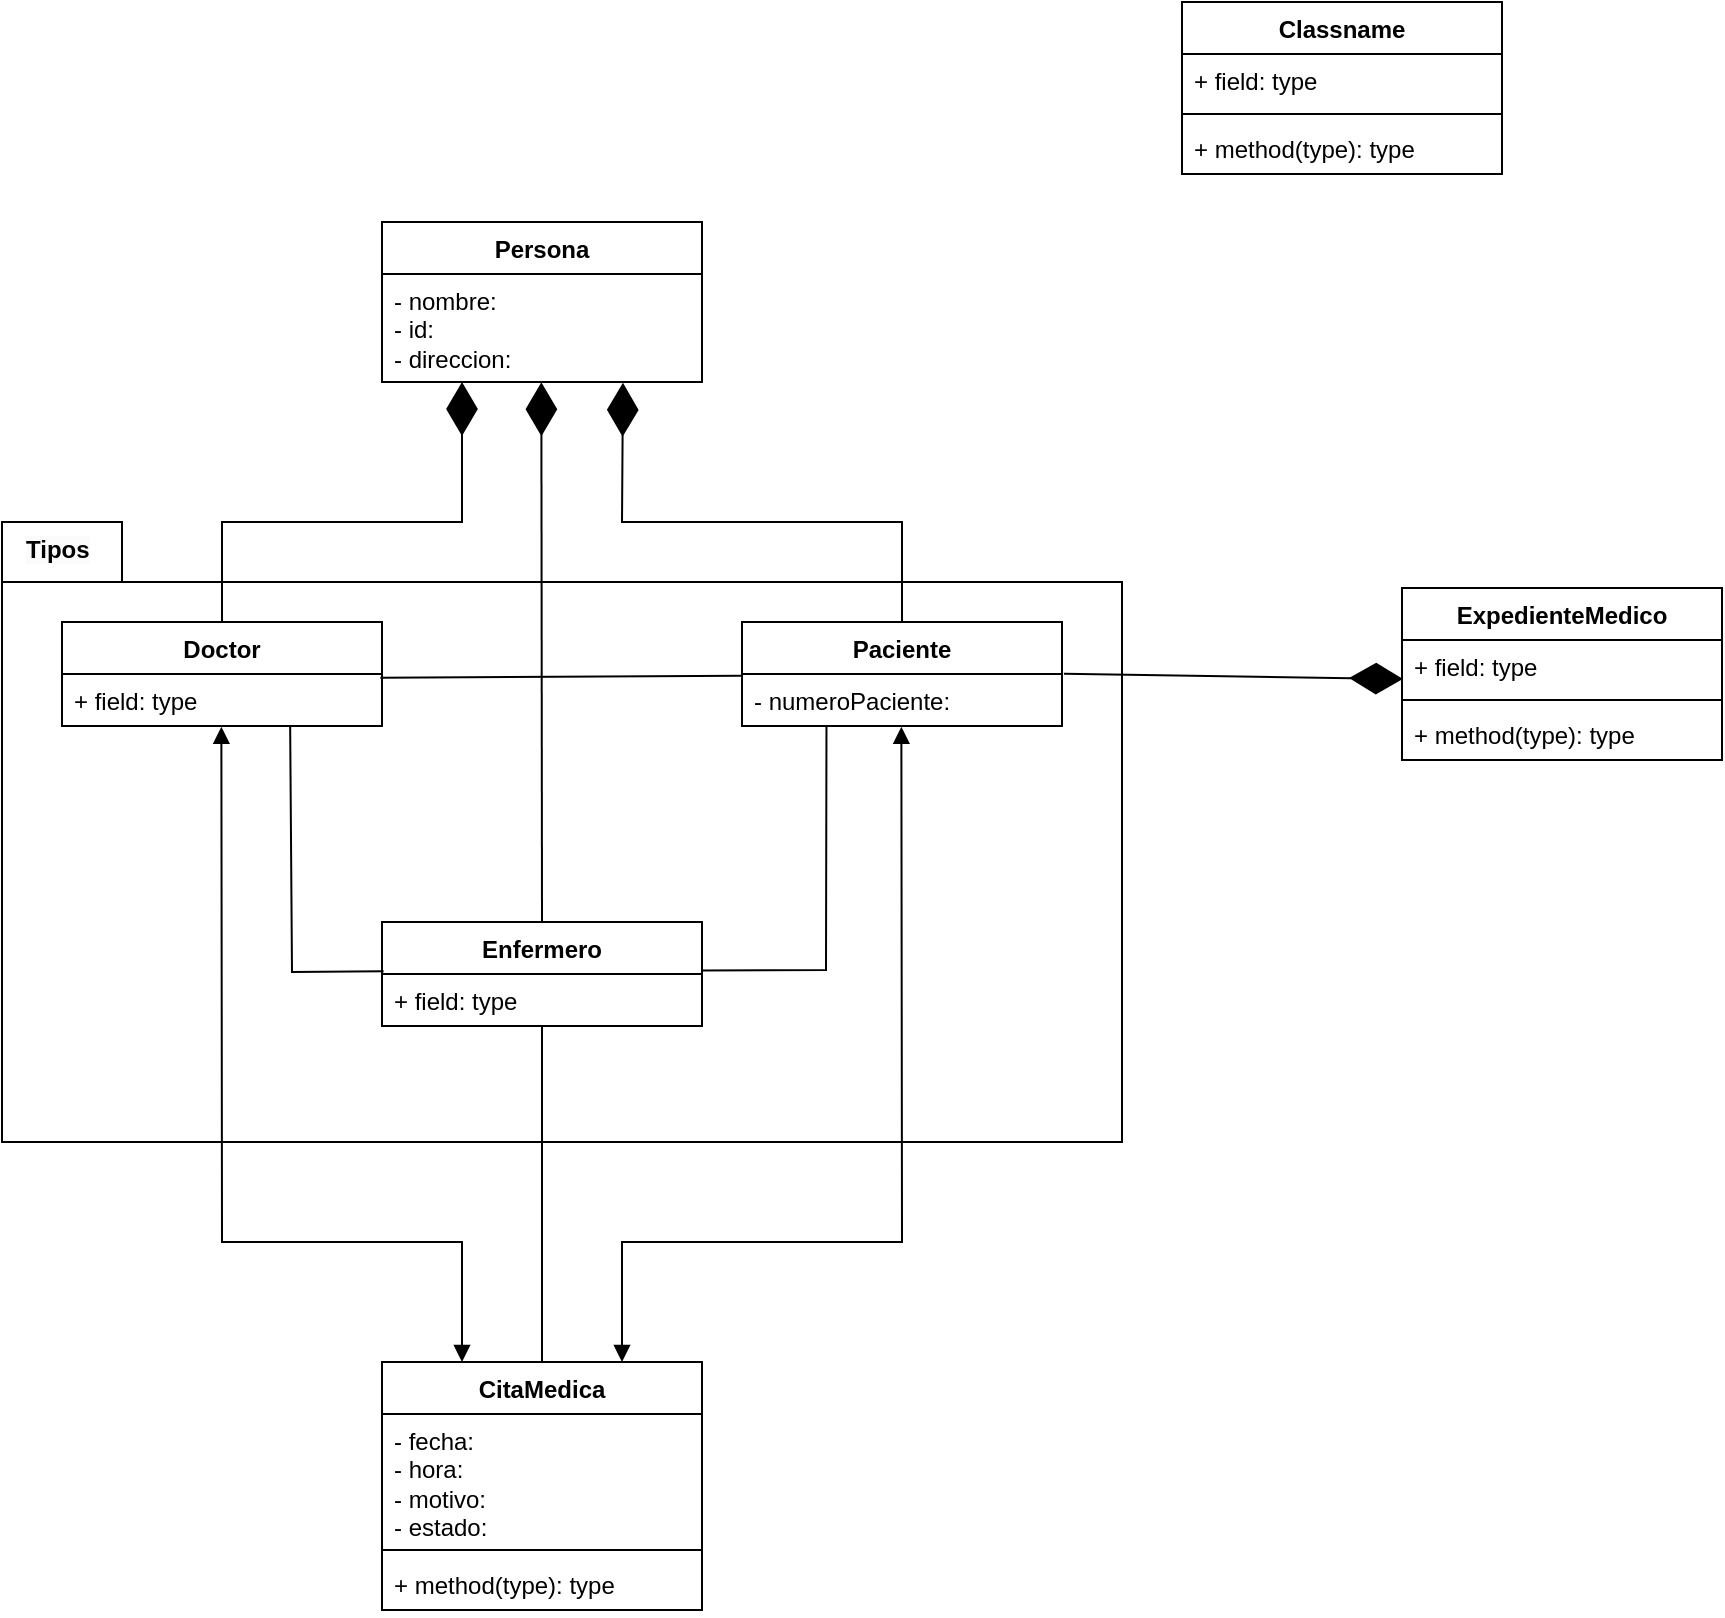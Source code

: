 <mxfile version="24.4.0" type="github">
  <diagram name="Página-1" id="yerM-l9EdVIVFdWMQ-4x">
    <mxGraphModel dx="924" dy="559" grid="1" gridSize="10" guides="1" tooltips="1" connect="1" arrows="1" fold="1" page="1" pageScale="1" pageWidth="827" pageHeight="1169" math="0" shadow="0">
      <root>
        <mxCell id="0" />
        <mxCell id="1" parent="0" />
        <mxCell id="hBw5z4i2427hPrcZ02ir-1" value="" style="shape=folder;fontStyle=1;spacingTop=10;tabWidth=60;tabHeight=30;tabPosition=left;html=1;whiteSpace=wrap;" vertex="1" parent="1">
          <mxGeometry x="30" y="280" width="560" height="310" as="geometry" />
        </mxCell>
        <mxCell id="67KR4b0ADti2KPWM-4B7-1" value="Persona" style="swimlane;fontStyle=1;align=center;verticalAlign=top;childLayout=stackLayout;horizontal=1;startSize=26;horizontalStack=0;resizeParent=1;resizeParentMax=0;resizeLast=0;collapsible=1;marginBottom=0;whiteSpace=wrap;html=1;" parent="1" vertex="1">
          <mxGeometry x="220" y="130" width="160" height="80" as="geometry" />
        </mxCell>
        <mxCell id="67KR4b0ADti2KPWM-4B7-2" value="- nombre:&lt;div&gt;- id:&lt;/div&gt;&lt;div&gt;- direccion:&amp;nbsp;&lt;/div&gt;" style="text;strokeColor=none;fillColor=none;align=left;verticalAlign=top;spacingLeft=4;spacingRight=4;overflow=hidden;rotatable=0;points=[[0,0.5],[1,0.5]];portConstraint=eastwest;whiteSpace=wrap;html=1;" parent="67KR4b0ADti2KPWM-4B7-1" vertex="1">
          <mxGeometry y="26" width="160" height="54" as="geometry" />
        </mxCell>
        <mxCell id="67KR4b0ADti2KPWM-4B7-5" value="CitaMedica" style="swimlane;fontStyle=1;align=center;verticalAlign=top;childLayout=stackLayout;horizontal=1;startSize=26;horizontalStack=0;resizeParent=1;resizeParentMax=0;resizeLast=0;collapsible=1;marginBottom=0;whiteSpace=wrap;html=1;" parent="1" vertex="1">
          <mxGeometry x="220" y="700" width="160" height="124" as="geometry" />
        </mxCell>
        <mxCell id="67KR4b0ADti2KPWM-4B7-6" value="- fecha:&lt;div&gt;- hora:&lt;/div&gt;&lt;div&gt;- motivo:&lt;/div&gt;&lt;div&gt;- estado:&amp;nbsp;&lt;/div&gt;" style="text;strokeColor=none;fillColor=none;align=left;verticalAlign=top;spacingLeft=4;spacingRight=4;overflow=hidden;rotatable=0;points=[[0,0.5],[1,0.5]];portConstraint=eastwest;whiteSpace=wrap;html=1;" parent="67KR4b0ADti2KPWM-4B7-5" vertex="1">
          <mxGeometry y="26" width="160" height="64" as="geometry" />
        </mxCell>
        <mxCell id="67KR4b0ADti2KPWM-4B7-7" value="" style="line;strokeWidth=1;fillColor=none;align=left;verticalAlign=middle;spacingTop=-1;spacingLeft=3;spacingRight=3;rotatable=0;labelPosition=right;points=[];portConstraint=eastwest;strokeColor=inherit;" parent="67KR4b0ADti2KPWM-4B7-5" vertex="1">
          <mxGeometry y="90" width="160" height="8" as="geometry" />
        </mxCell>
        <mxCell id="67KR4b0ADti2KPWM-4B7-8" value="+ method(type): type" style="text;strokeColor=none;fillColor=none;align=left;verticalAlign=top;spacingLeft=4;spacingRight=4;overflow=hidden;rotatable=0;points=[[0,0.5],[1,0.5]];portConstraint=eastwest;whiteSpace=wrap;html=1;" parent="67KR4b0ADti2KPWM-4B7-5" vertex="1">
          <mxGeometry y="98" width="160" height="26" as="geometry" />
        </mxCell>
        <mxCell id="67KR4b0ADti2KPWM-4B7-13" value="Paciente" style="swimlane;fontStyle=1;align=center;verticalAlign=top;childLayout=stackLayout;horizontal=1;startSize=26;horizontalStack=0;resizeParent=1;resizeParentMax=0;resizeLast=0;collapsible=1;marginBottom=0;whiteSpace=wrap;html=1;" parent="1" vertex="1">
          <mxGeometry x="400" y="330" width="160" height="52" as="geometry" />
        </mxCell>
        <mxCell id="67KR4b0ADti2KPWM-4B7-14" value="- numeroPaciente:" style="text;strokeColor=none;fillColor=none;align=left;verticalAlign=top;spacingLeft=4;spacingRight=4;overflow=hidden;rotatable=0;points=[[0,0.5],[1,0.5]];portConstraint=eastwest;whiteSpace=wrap;html=1;" parent="67KR4b0ADti2KPWM-4B7-13" vertex="1">
          <mxGeometry y="26" width="160" height="26" as="geometry" />
        </mxCell>
        <mxCell id="67KR4b0ADti2KPWM-4B7-17" value="Enfermero" style="swimlane;fontStyle=1;align=center;verticalAlign=top;childLayout=stackLayout;horizontal=1;startSize=26;horizontalStack=0;resizeParent=1;resizeParentMax=0;resizeLast=0;collapsible=1;marginBottom=0;whiteSpace=wrap;html=1;" parent="1" vertex="1">
          <mxGeometry x="220" y="480" width="160" height="52" as="geometry" />
        </mxCell>
        <mxCell id="67KR4b0ADti2KPWM-4B7-18" value="+ field: type" style="text;strokeColor=none;fillColor=none;align=left;verticalAlign=top;spacingLeft=4;spacingRight=4;overflow=hidden;rotatable=0;points=[[0,0.5],[1,0.5]];portConstraint=eastwest;whiteSpace=wrap;html=1;" parent="67KR4b0ADti2KPWM-4B7-17" vertex="1">
          <mxGeometry y="26" width="160" height="26" as="geometry" />
        </mxCell>
        <mxCell id="hBw5z4i2427hPrcZ02ir-2" value="Doctor" style="swimlane;fontStyle=1;align=center;verticalAlign=top;childLayout=stackLayout;horizontal=1;startSize=26;horizontalStack=0;resizeParent=1;resizeParentMax=0;resizeLast=0;collapsible=1;marginBottom=0;whiteSpace=wrap;html=1;" vertex="1" parent="1">
          <mxGeometry x="60" y="330" width="160" height="52" as="geometry" />
        </mxCell>
        <mxCell id="hBw5z4i2427hPrcZ02ir-3" value="+ field: type" style="text;strokeColor=none;fillColor=none;align=left;verticalAlign=top;spacingLeft=4;spacingRight=4;overflow=hidden;rotatable=0;points=[[0,0.5],[1,0.5]];portConstraint=eastwest;whiteSpace=wrap;html=1;" vertex="1" parent="hBw5z4i2427hPrcZ02ir-2">
          <mxGeometry y="26" width="160" height="26" as="geometry" />
        </mxCell>
        <mxCell id="hBw5z4i2427hPrcZ02ir-4" value="&lt;span style=&quot;color: rgb(0, 0, 0); font-family: Helvetica; font-size: 12px; font-style: normal; font-variant-ligatures: normal; font-variant-caps: normal; font-weight: 700; letter-spacing: normal; orphans: 2; text-align: center; text-indent: 0px; text-transform: none; widows: 2; word-spacing: 0px; -webkit-text-stroke-width: 0px; white-space: normal; background-color: rgb(251, 251, 251); text-decoration-thickness: initial; text-decoration-style: initial; text-decoration-color: initial; display: inline !important; float: none;&quot;&gt;Tipos&lt;/span&gt;" style="text;whiteSpace=wrap;html=1;" vertex="1" parent="1">
          <mxGeometry x="40" y="280" width="40" height="20" as="geometry" />
        </mxCell>
        <mxCell id="hBw5z4i2427hPrcZ02ir-8" value="" style="endArrow=none;html=1;rounded=0;entryX=0.5;entryY=1;entryDx=0;entryDy=0;exitX=0.5;exitY=0;exitDx=0;exitDy=0;" edge="1" parent="1" source="67KR4b0ADti2KPWM-4B7-5" target="67KR4b0ADti2KPWM-4B7-17">
          <mxGeometry width="50" height="50" relative="1" as="geometry">
            <mxPoint x="220" y="610" as="sourcePoint" />
            <mxPoint x="270" y="560" as="targetPoint" />
          </mxGeometry>
        </mxCell>
        <mxCell id="hBw5z4i2427hPrcZ02ir-10" value="" style="endArrow=none;html=1;rounded=0;entryX=0.995;entryY=0.07;entryDx=0;entryDy=0;entryPerimeter=0;exitX=0.001;exitY=0.035;exitDx=0;exitDy=0;exitPerimeter=0;" edge="1" parent="1" source="67KR4b0ADti2KPWM-4B7-14" target="hBw5z4i2427hPrcZ02ir-3">
          <mxGeometry width="50" height="50" relative="1" as="geometry">
            <mxPoint x="220" y="540" as="sourcePoint" />
            <mxPoint x="270" y="490" as="targetPoint" />
          </mxGeometry>
        </mxCell>
        <mxCell id="hBw5z4i2427hPrcZ02ir-12" value="" style="endArrow=none;html=1;rounded=0;entryX=0.713;entryY=1;entryDx=0;entryDy=0;entryPerimeter=0;exitX=0.005;exitY=-0.053;exitDx=0;exitDy=0;exitPerimeter=0;" edge="1" parent="1" source="67KR4b0ADti2KPWM-4B7-18" target="hBw5z4i2427hPrcZ02ir-3">
          <mxGeometry width="50" height="50" relative="1" as="geometry">
            <mxPoint x="220" y="540" as="sourcePoint" />
            <mxPoint x="270" y="490" as="targetPoint" />
            <Array as="points">
              <mxPoint x="175" y="505" />
            </Array>
          </mxGeometry>
        </mxCell>
        <mxCell id="hBw5z4i2427hPrcZ02ir-13" value="" style="endArrow=none;html=1;rounded=0;exitX=0.999;exitY=0.467;exitDx=0;exitDy=0;exitPerimeter=0;entryX=0.264;entryY=1;entryDx=0;entryDy=0;entryPerimeter=0;" edge="1" parent="1" source="67KR4b0ADti2KPWM-4B7-17" target="67KR4b0ADti2KPWM-4B7-14">
          <mxGeometry width="50" height="50" relative="1" as="geometry">
            <mxPoint x="210" y="420" as="sourcePoint" />
            <mxPoint x="471" y="382" as="targetPoint" />
            <Array as="points">
              <mxPoint x="442" y="504" />
            </Array>
          </mxGeometry>
        </mxCell>
        <mxCell id="hBw5z4i2427hPrcZ02ir-14" value="" style="endArrow=diamondThin;endFill=1;endSize=24;html=1;rounded=0;entryX=0.498;entryY=1.003;entryDx=0;entryDy=0;entryPerimeter=0;" edge="1" parent="1" target="67KR4b0ADti2KPWM-4B7-2">
          <mxGeometry width="160" relative="1" as="geometry">
            <mxPoint x="300" y="480" as="sourcePoint" />
            <mxPoint x="280" y="220" as="targetPoint" />
          </mxGeometry>
        </mxCell>
        <mxCell id="hBw5z4i2427hPrcZ02ir-15" value="" style="endArrow=diamondThin;endFill=1;endSize=24;html=1;rounded=0;exitX=0.5;exitY=0;exitDx=0;exitDy=0;" edge="1" parent="1" source="hBw5z4i2427hPrcZ02ir-2">
          <mxGeometry width="160" relative="1" as="geometry">
            <mxPoint x="260" y="340" as="sourcePoint" />
            <mxPoint x="260" y="210" as="targetPoint" />
            <Array as="points">
              <mxPoint x="140" y="280" />
              <mxPoint x="260" y="280" />
            </Array>
          </mxGeometry>
        </mxCell>
        <mxCell id="hBw5z4i2427hPrcZ02ir-16" value="" style="endArrow=diamondThin;endFill=1;endSize=24;html=1;rounded=0;exitX=0.5;exitY=0;exitDx=0;exitDy=0;entryX=0.753;entryY=1.008;entryDx=0;entryDy=0;entryPerimeter=0;" edge="1" parent="1" source="67KR4b0ADti2KPWM-4B7-13" target="67KR4b0ADti2KPWM-4B7-2">
          <mxGeometry width="160" relative="1" as="geometry">
            <mxPoint x="260" y="340" as="sourcePoint" />
            <mxPoint x="350" y="210" as="targetPoint" />
            <Array as="points">
              <mxPoint x="480" y="280" />
              <mxPoint x="340" y="280" />
            </Array>
          </mxGeometry>
        </mxCell>
        <mxCell id="hBw5z4i2427hPrcZ02ir-19" value="Classname" style="swimlane;fontStyle=1;align=center;verticalAlign=top;childLayout=stackLayout;horizontal=1;startSize=26;horizontalStack=0;resizeParent=1;resizeParentMax=0;resizeLast=0;collapsible=1;marginBottom=0;whiteSpace=wrap;html=1;" vertex="1" parent="1">
          <mxGeometry x="620" y="20" width="160" height="86" as="geometry" />
        </mxCell>
        <mxCell id="hBw5z4i2427hPrcZ02ir-20" value="+ field: type" style="text;strokeColor=none;fillColor=none;align=left;verticalAlign=top;spacingLeft=4;spacingRight=4;overflow=hidden;rotatable=0;points=[[0,0.5],[1,0.5]];portConstraint=eastwest;whiteSpace=wrap;html=1;" vertex="1" parent="hBw5z4i2427hPrcZ02ir-19">
          <mxGeometry y="26" width="160" height="26" as="geometry" />
        </mxCell>
        <mxCell id="hBw5z4i2427hPrcZ02ir-21" value="" style="line;strokeWidth=1;fillColor=none;align=left;verticalAlign=middle;spacingTop=-1;spacingLeft=3;spacingRight=3;rotatable=0;labelPosition=right;points=[];portConstraint=eastwest;strokeColor=inherit;" vertex="1" parent="hBw5z4i2427hPrcZ02ir-19">
          <mxGeometry y="52" width="160" height="8" as="geometry" />
        </mxCell>
        <mxCell id="hBw5z4i2427hPrcZ02ir-22" value="+ method(type): type" style="text;strokeColor=none;fillColor=none;align=left;verticalAlign=top;spacingLeft=4;spacingRight=4;overflow=hidden;rotatable=0;points=[[0,0.5],[1,0.5]];portConstraint=eastwest;whiteSpace=wrap;html=1;" vertex="1" parent="hBw5z4i2427hPrcZ02ir-19">
          <mxGeometry y="60" width="160" height="26" as="geometry" />
        </mxCell>
        <mxCell id="hBw5z4i2427hPrcZ02ir-23" value="ExpedienteMedico&lt;div&gt;&lt;br&gt;&lt;/div&gt;" style="swimlane;fontStyle=1;align=center;verticalAlign=top;childLayout=stackLayout;horizontal=1;startSize=26;horizontalStack=0;resizeParent=1;resizeParentMax=0;resizeLast=0;collapsible=1;marginBottom=0;whiteSpace=wrap;html=1;" vertex="1" parent="1">
          <mxGeometry x="730" y="313" width="160" height="86" as="geometry" />
        </mxCell>
        <mxCell id="hBw5z4i2427hPrcZ02ir-24" value="+ field: type" style="text;strokeColor=none;fillColor=none;align=left;verticalAlign=top;spacingLeft=4;spacingRight=4;overflow=hidden;rotatable=0;points=[[0,0.5],[1,0.5]];portConstraint=eastwest;whiteSpace=wrap;html=1;" vertex="1" parent="hBw5z4i2427hPrcZ02ir-23">
          <mxGeometry y="26" width="160" height="26" as="geometry" />
        </mxCell>
        <mxCell id="hBw5z4i2427hPrcZ02ir-25" value="" style="line;strokeWidth=1;fillColor=none;align=left;verticalAlign=middle;spacingTop=-1;spacingLeft=3;spacingRight=3;rotatable=0;labelPosition=right;points=[];portConstraint=eastwest;strokeColor=inherit;" vertex="1" parent="hBw5z4i2427hPrcZ02ir-23">
          <mxGeometry y="52" width="160" height="8" as="geometry" />
        </mxCell>
        <mxCell id="hBw5z4i2427hPrcZ02ir-26" value="+ method(type): type" style="text;strokeColor=none;fillColor=none;align=left;verticalAlign=top;spacingLeft=4;spacingRight=4;overflow=hidden;rotatable=0;points=[[0,0.5],[1,0.5]];portConstraint=eastwest;whiteSpace=wrap;html=1;" vertex="1" parent="hBw5z4i2427hPrcZ02ir-23">
          <mxGeometry y="60" width="160" height="26" as="geometry" />
        </mxCell>
        <mxCell id="hBw5z4i2427hPrcZ02ir-27" value="" style="endArrow=diamondThin;endFill=1;endSize=24;html=1;rounded=0;exitX=1.006;exitY=-0.005;exitDx=0;exitDy=0;entryX=0.003;entryY=0.749;entryDx=0;entryDy=0;exitPerimeter=0;entryPerimeter=0;" edge="1" parent="1" source="67KR4b0ADti2KPWM-4B7-14" target="hBw5z4i2427hPrcZ02ir-24">
          <mxGeometry width="160" relative="1" as="geometry">
            <mxPoint x="530" y="400" as="sourcePoint" />
            <mxPoint x="690" y="400" as="targetPoint" />
          </mxGeometry>
        </mxCell>
        <mxCell id="hBw5z4i2427hPrcZ02ir-28" value="" style="endArrow=block;startArrow=block;endFill=1;startFill=1;html=1;rounded=0;exitX=0.498;exitY=1.014;exitDx=0;exitDy=0;exitPerimeter=0;entryX=0.25;entryY=0;entryDx=0;entryDy=0;" edge="1" parent="1" source="hBw5z4i2427hPrcZ02ir-3" target="67KR4b0ADti2KPWM-4B7-5">
          <mxGeometry width="160" relative="1" as="geometry">
            <mxPoint x="410" y="530" as="sourcePoint" />
            <mxPoint x="570" y="530" as="targetPoint" />
            <Array as="points">
              <mxPoint x="140" y="640" />
              <mxPoint x="260" y="640" />
            </Array>
          </mxGeometry>
        </mxCell>
        <mxCell id="hBw5z4i2427hPrcZ02ir-29" value="" style="endArrow=block;startArrow=block;endFill=1;startFill=1;html=1;rounded=0;entryX=0.498;entryY=1.014;entryDx=0;entryDy=0;entryPerimeter=0;exitX=0.75;exitY=0;exitDx=0;exitDy=0;" edge="1" parent="1" source="67KR4b0ADti2KPWM-4B7-5" target="67KR4b0ADti2KPWM-4B7-14">
          <mxGeometry width="160" relative="1" as="geometry">
            <mxPoint x="480" y="390" as="sourcePoint" />
            <mxPoint x="570" y="530" as="targetPoint" />
            <Array as="points">
              <mxPoint x="340" y="640" />
              <mxPoint x="480" y="640" />
            </Array>
          </mxGeometry>
        </mxCell>
      </root>
    </mxGraphModel>
  </diagram>
</mxfile>
